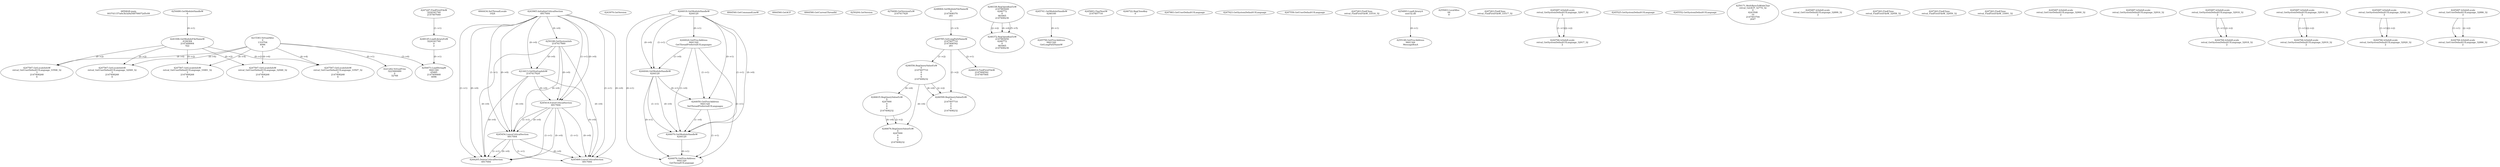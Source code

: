 // Global SCDG with merge call
digraph {
	0 [label="6850628.main
0037d1157a0e3b3a9a548706072d5c09"]
	1 [label="4254480.GetModuleHandleW
0"]
	2 [label="6844434.SetThreadLocale
1024"]
	3 [label="4243965.InitializeCriticalSection
6917004"]
	4 [label="4243979.GetVersion
"]
	5 [label="4244018.GetModuleHandleW
4244120"]
	6 [label="4244024.GetProcAddress
9441320
GetThreadPreferredUILanguages"]
	5 -> 6 [label="(0-->1)"]
	7 [label="4244044.GetModuleHandleW
4244120"]
	5 -> 7 [label="(1-->1)"]
	5 -> 7 [label="(0-->0)"]
	6 -> 7 [label="(1-->0)"]
	8 [label="4244050.GetProcAddress
9441320
SetThreadPreferredUILanguages"]
	5 -> 8 [label="(0-->1)"]
	6 -> 8 [label="(1-->1)"]
	7 -> 8 [label="(0-->1)"]
	9 [label="4244070.GetModuleHandleW
4244120"]
	5 -> 9 [label="(1-->1)"]
	7 -> 9 [label="(1-->1)"]
	5 -> 9 [label="(0-->0)"]
	6 -> 9 [label="(1-->0)"]
	7 -> 9 [label="(0-->0)"]
	8 -> 9 [label="(1-->0)"]
	10 [label="4244076.GetProcAddress
9441320
GetThreadUILanguage"]
	5 -> 10 [label="(0-->1)"]
	6 -> 10 [label="(1-->1)"]
	7 -> 10 [label="(0-->1)"]
	8 -> 10 [label="(1-->1)"]
	9 -> 10 [label="(0-->1)"]
	11 [label="4250188.GetSystemInfo
2147417660"]
	3 -> 11 [label="(0-->0)"]
	12 [label="6844540.GetCommandLineW
"]
	13 [label="4214413.GetStartupInfoW
2147417624"]
	3 -> 13 [label="(0-->0)"]
	11 -> 13 [label="(0-->0)"]
	14 [label="6844560.GetACP
"]
	15 [label="6844580.GetCurrentThreadId
"]
	16 [label="4250204.GetVersion
"]
	17 [label="4276690.GetVersionExW
2147417420"]
	18 [label="4243306.GetModuleFileNameW
4194304
2147408904
522"]
	1 -> 18 [label="(0-->1)"]
	19 [label="4248064.GetModuleFileNameW
0
2147408370
261"]
	20 [label="4215383.VirtualAlloc
0
1310704
4096
4"]
	21 [label="4246338.RegOpenKeyExW
2147483649
4246772
0
983065
2147408236"]
	22 [label="4245741.GetModuleHandleW
4246160"]
	23 [label="4245758.GetProcAddress
9441320
GetLongPathNameW"]
	22 -> 23 [label="(0-->1)"]
	24 [label="4245785.GetLongPathNameW
2147407710
2147406542
261"]
	19 -> 24 [label="(3-->3)"]
	25 [label="4245683.CharNextW
2147407716"]
	26 [label="4246556.RegQueryValueExW
0
2147407710
0
0
0
2147408232"]
	24 -> 26 [label="(1-->2)"]
	27 [label="4246599.RegQueryValueExW
0
2147407710
0
0
0
2147408232"]
	24 -> 27 [label="(1-->2)"]
	26 -> 27 [label="(2-->2)"]
	26 -> 27 [label="(6-->6)"]
	28 [label="4246722.RegCloseKey
0"]
	29 [label="4247883.GetUserDefaultUILanguage
"]
	30 [label="4245418.EnterCriticalSection
6917004"]
	3 -> 30 [label="(1-->1)"]
	3 -> 30 [label="(0-->0)"]
	11 -> 30 [label="(0-->0)"]
	13 -> 30 [label="(0-->0)"]
	31 [label="4245454.LeaveCriticalSection
6917004"]
	3 -> 31 [label="(1-->1)"]
	30 -> 31 [label="(1-->1)"]
	3 -> 31 [label="(0-->0)"]
	11 -> 31 [label="(0-->0)"]
	13 -> 31 [label="(0-->0)"]
	30 -> 31 [label="(0-->0)"]
	32 [label="4247923.GetSystemDefaultUILanguage
"]
	33 [label="4247558.GetUserDefaultUILanguage
"]
	34 [label="4247567.GetLocaleInfoW
retval_GetUserDefaultUILanguage_33506_32
3
2147408268
4"]
	18 -> 34 [label="(0-->2)"]
	20 -> 34 [label="(4-->4)"]
	35 [label="4247247.FindFirstFileW
3224341740
2147407640"]
	36 [label="4247263.FindClose
retval_FindFirstFileW_33516_32"]
	37 [label="4248145.LoadLibraryExW
3224341740
0
2"]
	35 -> 37 [label="(1-->1)"]
	38 [label="4250073.LoadStringW
9441340
65485
2147409468
4096"]
	37 -> 38 [label="(0-->1)"]
	20 -> 38 [label="(3-->4)"]
	39 [label="4254893.LoadLibraryA
user32.dll"]
	40 [label="4255003.LocalAlloc
64
8"]
	41 [label="4255148.GetProcAddress
9441344
MessageBoxA"]
	39 -> 41 [label="(0-->1)"]
	42 [label="4244205.DeleteCriticalSection
6917004"]
	3 -> 42 [label="(1-->1)"]
	30 -> 42 [label="(1-->1)"]
	31 -> 42 [label="(1-->1)"]
	3 -> 42 [label="(0-->0)"]
	11 -> 42 [label="(0-->0)"]
	13 -> 42 [label="(0-->0)"]
	30 -> 42 [label="(0-->0)"]
	31 -> 42 [label="(0-->0)"]
	43 [label="4221262.VirtualFree
3223060480
0
32768"]
	20 -> 43 [label="(0-->1)"]
	44 [label="4246372.RegOpenKeyExW
2147483650
4246772
0
983065
2147408236"]
	21 -> 44 [label="(2-->2)"]
	21 -> 44 [label="(4-->4)"]
	21 -> 44 [label="(5-->5)"]
	45 [label="4247567.GetLocaleInfoW
retval_GetUserDefaultUILanguage_33507_32
3
2147408268
4"]
	18 -> 45 [label="(0-->2)"]
	20 -> 45 [label="(4-->4)"]
	46 [label="4247263.FindClose
retval_FindFirstFileW_33517_32"]
	47 [label="4246635.RegQueryValueExW
0
4247000
0
0
0
2147408232"]
	26 -> 47 [label="(6-->6)"]
	48 [label="4246676.RegQueryValueExW
0
4247000
0
0
0
2147408232"]
	47 -> 48 [label="(2-->2)"]
	26 -> 48 [label="(6-->6)"]
	47 -> 48 [label="(6-->6)"]
	49 [label="4245469.LeaveCriticalSection
6917004"]
	3 -> 49 [label="(1-->1)"]
	30 -> 49 [label="(1-->1)"]
	31 -> 49 [label="(1-->1)"]
	3 -> 49 [label="(0-->0)"]
	11 -> 49 [label="(0-->0)"]
	13 -> 49 [label="(0-->0)"]
	30 -> 49 [label="(0-->0)"]
	31 -> 49 [label="(0-->0)"]
	50 [label="4245487.IsValidLocale
retval_GetSystemDefaultUILanguage_32917_32
2"]
	51 [label="4244766.IsValidLocale
retval_GetSystemDefaultUILanguage_32917_32
2"]
	50 -> 51 [label="(1-->1)"]
	50 -> 51 [label="(2-->2)"]
	52 [label="4245525.GetSystemDefaultUILanguage
"]
	53 [label="4245552.GetSystemDefaultUILanguage
"]
	54 [label="4250171.MultiByteToWideChar
retval_GetACP_32774_32
0
4243508
10
2147403704
2047"]
	55 [label="4245487.IsValidLocale
retval_GetUserDefaultUILanguage_32899_32
2"]
	56 [label="4246014.FindFirstFileW
2147406542
2147407064"]
	24 -> 56 [label="(2-->1)"]
	57 [label="4247567.GetLocaleInfoW
retval_GetUserDefaultUILanguage_32948_32
3
2147408268
4"]
	18 -> 57 [label="(0-->2)"]
	20 -> 57 [label="(4-->4)"]
	58 [label="4247263.FindClose
retval_FindFirstFileW_32958_32"]
	59 [label="4247567.GetLocaleInfoW
retval_GetUserDefaultUILanguage_32949_32
3
2147408268
4"]
	18 -> 59 [label="(0-->2)"]
	20 -> 59 [label="(4-->4)"]
	60 [label="4247263.FindClose
retval_FindFirstFileW_32959_32"]
	61 [label="4247567.GetLocaleInfoW
retval_GetUserDefaultUILanguage_33081_32
3
2147408268
4"]
	18 -> 61 [label="(0-->2)"]
	20 -> 61 [label="(4-->4)"]
	62 [label="4247263.FindClose
retval_FindFirstFileW_33091_32"]
	63 [label="4245487.IsValidLocale
retval_GetUserDefaultUILanguage_32900_32
2"]
	64 [label="4245487.IsValidLocale
retval_GetSystemDefaultUILanguage_32916_32
2"]
	65 [label="4245487.IsValidLocale
retval_GetSystemDefaultUILanguage_32918_32
2"]
	66 [label="4244766.IsValidLocale
retval_GetSystemDefaultUILanguage_32918_32
2"]
	65 -> 66 [label="(1-->1)"]
	65 -> 66 [label="(2-->2)"]
	67 [label="4245487.IsValidLocale
retval_GetSystemDefaultUILanguage_32919_32
2"]
	68 [label="4244766.IsValidLocale
retval_GetSystemDefaultUILanguage_32919_32
2"]
	67 -> 68 [label="(1-->1)"]
	67 -> 68 [label="(2-->2)"]
	69 [label="4245487.IsValidLocale
retval_GetSystemDefaultUILanguage_32920_32
2"]
	70 [label="4244766.IsValidLocale
retval_GetSystemDefaultUILanguage_32920_32
2"]
	69 -> 70 [label="(1-->1)"]
	69 -> 70 [label="(2-->2)"]
	71 [label="4245487.IsValidLocale
retval_GetUserDefaultUILanguage_32886_32
2"]
	72 [label="4244766.IsValidLocale
retval_GetUserDefaultUILanguage_32886_32
2"]
	71 -> 72 [label="(1-->1)"]
	71 -> 72 [label="(2-->2)"]
}

